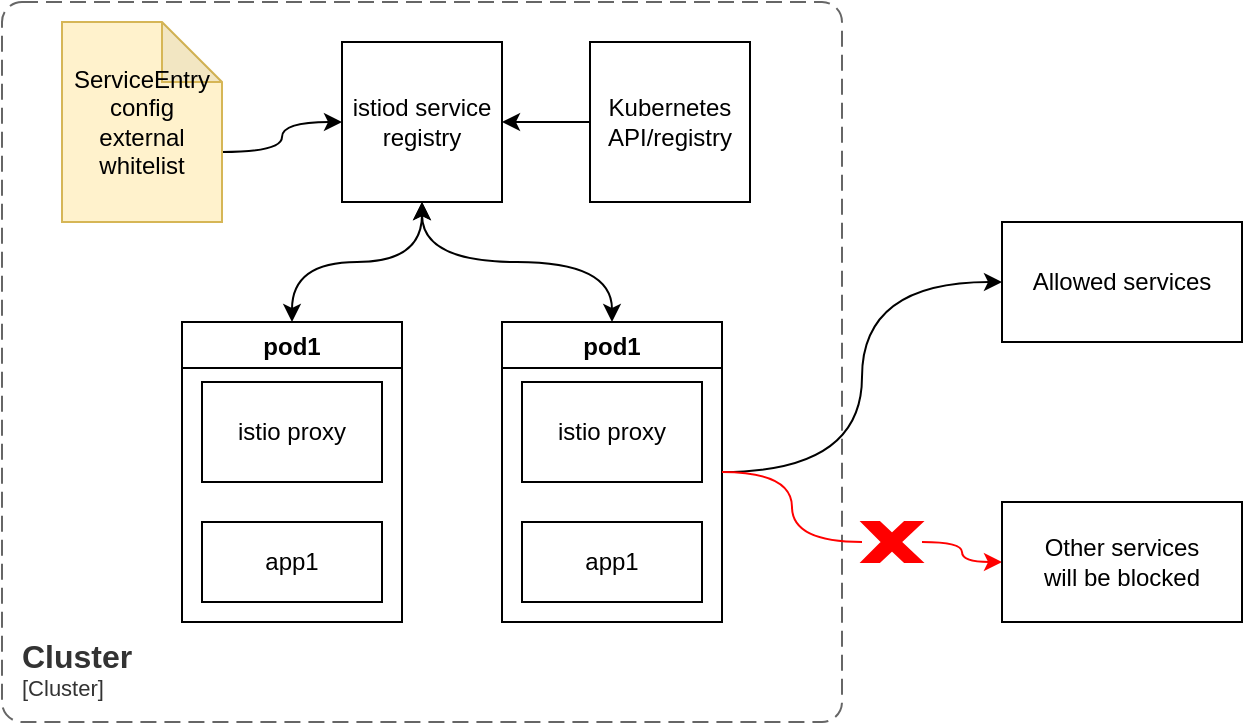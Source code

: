 <mxfile version="20.5.3" type="embed"><diagram id="23iRSUPoRavnBvh4doch" name="Page-1"><mxGraphModel dx="554" dy="375" grid="1" gridSize="10" guides="1" tooltips="1" connect="1" arrows="1" fold="1" page="1" pageScale="1" pageWidth="827" pageHeight="1169" math="0" shadow="0"><root><mxCell id="0"/><mxCell id="1" parent="0"/><mxCell id="4" style="edgeStyle=orthogonalEdgeStyle;orthogonalLoop=1;jettySize=auto;html=1;exitX=0;exitY=0;exitDx=80;exitDy=65;exitPerimeter=0;entryX=0;entryY=0.5;entryDx=0;entryDy=0;curved=1;" parent="1" source="2" target="3" edge="1"><mxGeometry relative="1" as="geometry"/></mxCell><mxCell id="2" value="ServiceEntry&lt;br&gt;config external whitelist" style="shape=note;whiteSpace=wrap;html=1;backgroundOutline=1;darkOpacity=0.05;fillColor=#fff2cc;strokeColor=#d6b656;" parent="1" vertex="1"><mxGeometry x="70" y="90" width="80" height="100" as="geometry"/></mxCell><mxCell id="13" style="edgeStyle=orthogonalEdgeStyle;curved=1;orthogonalLoop=1;jettySize=auto;html=1;exitX=0.5;exitY=1;exitDx=0;exitDy=0;startArrow=classic;startFill=1;" parent="1" source="3" target="7" edge="1"><mxGeometry relative="1" as="geometry"/></mxCell><mxCell id="14" style="edgeStyle=orthogonalEdgeStyle;curved=1;orthogonalLoop=1;jettySize=auto;html=1;exitX=0.5;exitY=1;exitDx=0;exitDy=0;entryX=0.5;entryY=0;entryDx=0;entryDy=0;startArrow=classic;startFill=1;" parent="1" source="3" target="10" edge="1"><mxGeometry relative="1" as="geometry"/></mxCell><mxCell id="3" value="istiod service registry" style="whiteSpace=wrap;html=1;aspect=fixed;" parent="1" vertex="1"><mxGeometry x="210" y="100" width="80" height="80" as="geometry"/></mxCell><mxCell id="6" style="edgeStyle=orthogonalEdgeStyle;curved=1;orthogonalLoop=1;jettySize=auto;html=1;exitX=0;exitY=0.5;exitDx=0;exitDy=0;" parent="1" source="5" target="3" edge="1"><mxGeometry relative="1" as="geometry"/></mxCell><mxCell id="5" value="Kubernetes API/registry" style="whiteSpace=wrap;html=1;aspect=fixed;" parent="1" vertex="1"><mxGeometry x="334" y="100" width="80" height="80" as="geometry"/></mxCell><mxCell id="7" value="pod1" style="swimlane;" parent="1" vertex="1"><mxGeometry x="130" y="240" width="110" height="150" as="geometry"/></mxCell><mxCell id="8" value="app1" style="rounded=0;whiteSpace=wrap;html=1;" parent="7" vertex="1"><mxGeometry x="10" y="100" width="90" height="40" as="geometry"/></mxCell><mxCell id="9" value="istio proxy" style="rounded=0;whiteSpace=wrap;html=1;" parent="7" vertex="1"><mxGeometry x="10" y="30" width="90" height="50" as="geometry"/></mxCell><mxCell id="17" style="edgeStyle=orthogonalEdgeStyle;orthogonalLoop=1;jettySize=auto;html=1;exitX=1;exitY=0.5;exitDx=0;exitDy=0;curved=1;" edge="1" parent="1" source="10" target="16"><mxGeometry relative="1" as="geometry"/></mxCell><mxCell id="19" style="edgeStyle=orthogonalEdgeStyle;curved=1;orthogonalLoop=1;jettySize=auto;html=1;exitX=1;exitY=0.5;exitDx=0;exitDy=0;entryX=0;entryY=0.5;entryDx=0;entryDy=0;strokeColor=#FF0000;startArrow=none;" edge="1" parent="1" source="20" target="18"><mxGeometry relative="1" as="geometry"/></mxCell><mxCell id="10" value="pod1" style="swimlane;" parent="1" vertex="1"><mxGeometry x="290" y="240" width="110" height="150" as="geometry"/></mxCell><mxCell id="11" value="app1" style="rounded=0;whiteSpace=wrap;html=1;" parent="10" vertex="1"><mxGeometry x="10" y="100" width="90" height="40" as="geometry"/></mxCell><mxCell id="12" value="istio proxy" style="rounded=0;whiteSpace=wrap;html=1;" parent="10" vertex="1"><mxGeometry x="10" y="30" width="90" height="50" as="geometry"/></mxCell><object placeholders="1" c4Name="Cluster" c4Type="SystemScopeBoundary" c4Application="Cluster" label="&lt;font style=&quot;font-size: 16px&quot;&gt;&lt;b&gt;&lt;div style=&quot;text-align: left&quot;&gt;%c4Name%&lt;/div&gt;&lt;/b&gt;&lt;/font&gt;&lt;div style=&quot;text-align: left&quot;&gt;[%c4Application%]&lt;/div&gt;" id="15"><mxCell style="rounded=1;fontSize=11;whiteSpace=wrap;html=1;dashed=1;arcSize=20;fillColor=none;strokeColor=#666666;fontColor=#333333;labelBackgroundColor=none;align=left;verticalAlign=bottom;labelBorderColor=none;spacingTop=0;spacing=10;dashPattern=8 4;metaEdit=1;rotatable=0;perimeter=rectanglePerimeter;noLabel=0;labelPadding=0;allowArrows=0;connectable=0;expand=0;recursiveResize=0;editable=1;pointerEvents=0;absoluteArcSize=1;points=[[0.25,0,0],[0.5,0,0],[0.75,0,0],[1,0.25,0],[1,0.5,0],[1,0.75,0],[0.75,1,0],[0.5,1,0],[0.25,1,0],[0,0.75,0],[0,0.5,0],[0,0.25,0]];" parent="1" vertex="1"><mxGeometry x="40" y="80" width="420" height="360" as="geometry"/></mxCell></object><mxCell id="16" value="Allowed services" style="rounded=0;whiteSpace=wrap;html=1;" vertex="1" parent="1"><mxGeometry x="540" y="190" width="120" height="60" as="geometry"/></mxCell><mxCell id="18" value="Other services&lt;br&gt;will be blocked" style="rounded=0;whiteSpace=wrap;html=1;" vertex="1" parent="1"><mxGeometry x="540" y="330" width="120" height="60" as="geometry"/></mxCell><mxCell id="20" value="" style="verticalLabelPosition=bottom;verticalAlign=top;html=1;shape=mxgraph.basic.x;strokeColor=#FF0000;fillColor=#FF0000;" vertex="1" parent="1"><mxGeometry x="470" y="340" width="30" height="20" as="geometry"/></mxCell><mxCell id="21" value="" style="edgeStyle=orthogonalEdgeStyle;curved=1;orthogonalLoop=1;jettySize=auto;html=1;exitX=1;exitY=0.5;exitDx=0;exitDy=0;entryX=0;entryY=0.5;entryDx=0;entryDy=0;strokeColor=#FF0000;endArrow=none;" edge="1" parent="1" source="10" target="20"><mxGeometry relative="1" as="geometry"><mxPoint x="400" y="315" as="sourcePoint"/><mxPoint x="540" y="360" as="targetPoint"/></mxGeometry></mxCell></root></mxGraphModel></diagram></mxfile>